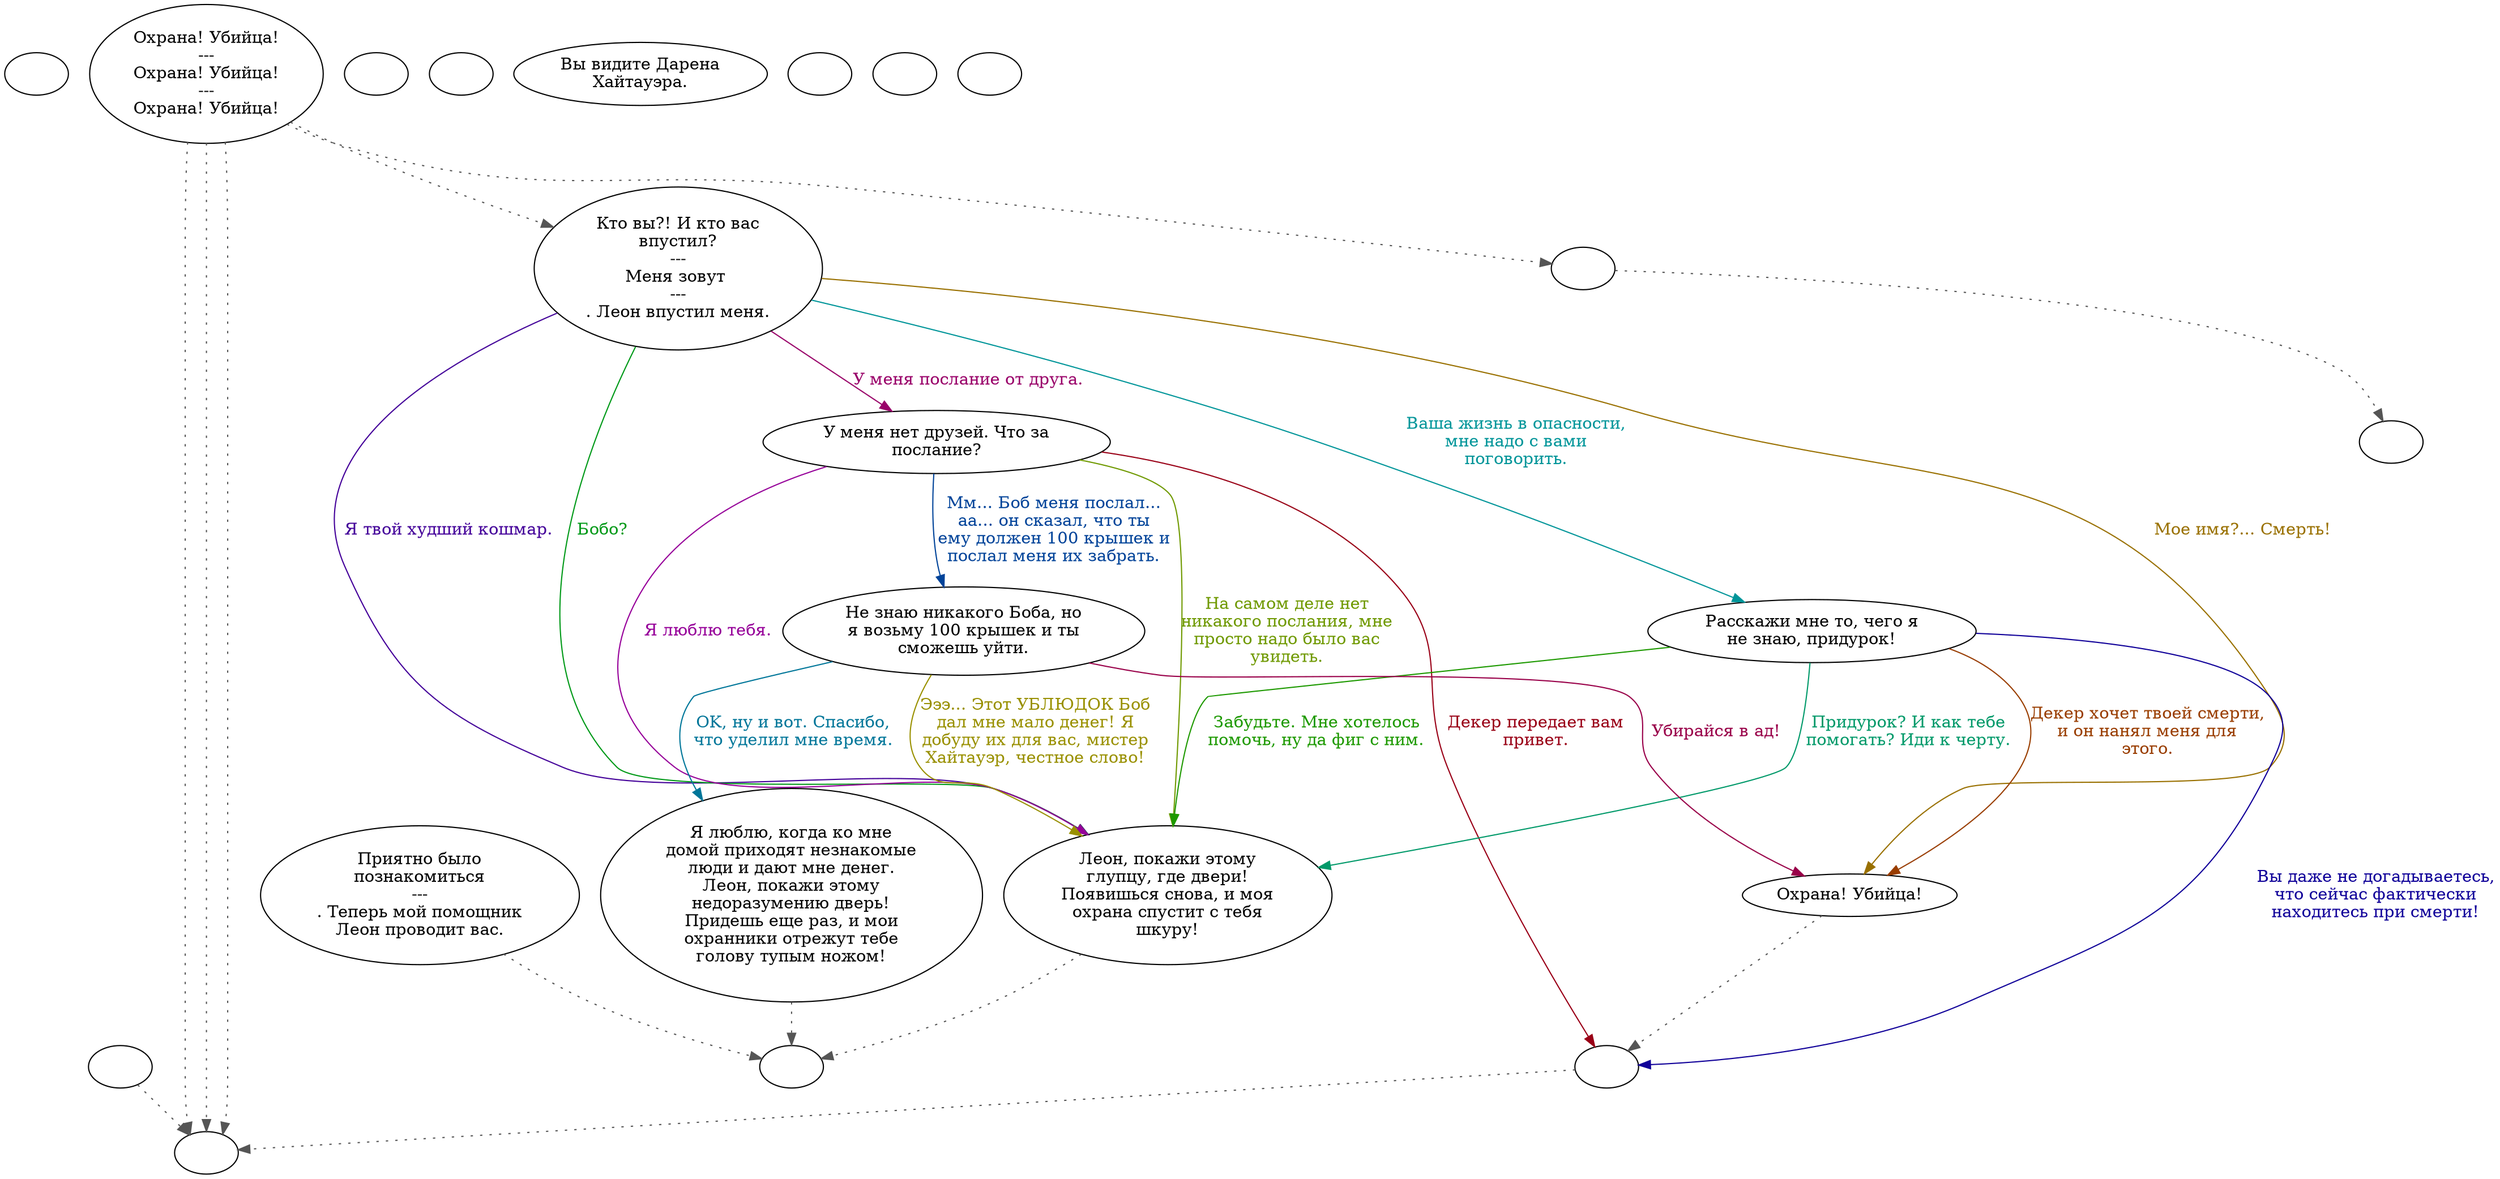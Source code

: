 digraph hightowr {
  "start" [style=filled       fillcolor="#FFFFFF"       color="#000000"]
  "start" [label=""]
  "combat" [style=filled       fillcolor="#FFFFFF"       color="#000000"]
  "combat" [label=""]
  "critter_p_proc" [style=filled       fillcolor="#FFFFFF"       color="#000000"]
  "critter_p_proc" -> "combat" [style=dotted color="#555555"]
  "critter_p_proc" [label=""]
  "pickup_p_proc" [style=filled       fillcolor="#FFFFFF"       color="#000000"]
  "pickup_p_proc" [label=""]
  "talk_p_proc" [style=filled       fillcolor="#FFFFFF"       color="#000000"]
  "talk_p_proc" -> "get_reaction" [style=dotted color="#555555"]
  "talk_p_proc" -> "combat" [style=dotted color="#555555"]
  "talk_p_proc" -> "combat" [style=dotted color="#555555"]
  "talk_p_proc" -> "Daren01" [style=dotted color="#555555"]
  "talk_p_proc" -> "combat" [style=dotted color="#555555"]
  "talk_p_proc" [label="Охрана! Убийца!\n---\nОхрана! Убийца!\n---\nОхрана! Убийца!"]
  "destroy_p_proc" [style=filled       fillcolor="#FFFFFF"       color="#000000"]
  "destroy_p_proc" [label=""]
  "look_at_p_proc" [style=filled       fillcolor="#FFFFFF"       color="#000000"]
  "look_at_p_proc" [label="Вы видите Дарена\nХайтауэра."]
  "damage_p_proc" [style=filled       fillcolor="#FFFFFF"       color="#000000"]
  "damage_p_proc" [label=""]
  "combat_p_proc" [style=filled       fillcolor="#FFFFFF"       color="#000000"]
  "combat_p_proc" [label=""]
  "map_enter_p_proc" [style=filled       fillcolor="#FFFFFF"       color="#000000"]
  "map_enter_p_proc" [label=""]
  "Daren01" [style=filled       fillcolor="#FFFFFF"       color="#000000"]
  "Daren01" [label="Кто вы?! И кто вас\nвпустил?\n---\nМеня зовут \n---\n. Леон впустил меня."]
  "Daren01" -> "Daren02" [label="У меня послание от друга." color="#990069" fontcolor="#990069"]
  "Daren01" -> "Daren03" [label="Ваша жизнь в опасности,\nмне надо с вами\nпоговорить." color="#009599" fontcolor="#009599"]
  "Daren01" -> "Daren07" [label="Мое имя?... Смерть!" color="#997000" fontcolor="#997000"]
  "Daren01" -> "Daren06" [label="Я твой худший кошмар." color="#430099" fontcolor="#430099"]
  "Daren01" -> "Daren06" [label="Бобo?" color="#009917" fontcolor="#009917"]
  "Daren02" [style=filled       fillcolor="#FFFFFF"       color="#000000"]
  "Daren02" [label="У меня нет друзей. Что за\nпослание?"]
  "Daren02" -> "DarenCombat" [label="Декер передает вам\nпривет." color="#990016" fontcolor="#990016"]
  "Daren02" -> "Daren05" [label="Мм... Боб меня послал...\nаа... он сказал, что ты\nему должен 100 крышек и\nпослал меня их забрать." color="#004399" fontcolor="#004399"]
  "Daren02" -> "Daren06" [label="На самом деле нет\nникакого послания, мне\nпросто надо было вас\nувидеть." color="#6F9900" fontcolor="#6F9900"]
  "Daren02" -> "Daren06" [label="Я люблю тебя." color="#960099" fontcolor="#960099"]
  "Daren03" [style=filled       fillcolor="#FFFFFF"       color="#000000"]
  "Daren03" [label="Расскажи мне то, чего я\nне знаю, придурок!"]
  "Daren03" -> "Daren06" [label="Придурок? И как тебе\nпомогать? Иди к черту." color="#009969" fontcolor="#009969"]
  "Daren03" -> "Daren07" [label="Декер хочет твоей смерти,\nи он нанял меня для\nэтого." color="#993D00" fontcolor="#993D00"]
  "Daren03" -> "DarenCombat" [label="Вы даже не догадываетесь,\nчто сейчас фактически\nнаходитесь при смерти!" color="#100099" fontcolor="#100099"]
  "Daren03" -> "Daren06" [label="Забудьте. Мне хотелось\nпомочь, ну да фиг с ним." color="#1D9900" fontcolor="#1D9900"]
  "Daren04" [style=filled       fillcolor="#FFFFFF"       color="#000000"]
  "Daren04" -> "DarenEndLeon" [style=dotted color="#555555"]
  "Daren04" [label="Приятно было\nпознакомиться\n---\n. Теперь мой помощник\nЛеон проводит вас."]
  "Daren05" [style=filled       fillcolor="#FFFFFF"       color="#000000"]
  "Daren05" [label="Не знаю никакого Боба, но\nя возьму 100 крышек и ты\nсможешь уйти."]
  "Daren05" -> "Daren07" [label="Убирайся в ад!" color="#990049" fontcolor="#990049"]
  "Daren05" -> "Daren05a" [label="OK, ну и вот. Спасибо,\nчто уделил мне время." color="#007699" fontcolor="#007699"]
  "Daren05" -> "Daren06" [label="Эээ... Этот УБЛЮДОК Боб\nдал мне мало денег! Я\nдобуду их для вас, мистер\nХайтауэр, честное слово!" color="#999000" fontcolor="#999000"]
  "Daren05a" [style=filled       fillcolor="#FFFFFF"       color="#000000"]
  "Daren05a" -> "DarenEndLeon" [style=dotted color="#555555"]
  "Daren05a" [label="Я люблю, когда ко мне\nдомой приходят незнакомые\nлюди и дают мне денег.\nЛеон, покажи этому\nнедоразумению дверь!\nПридешь еще раз, и мои\nохранники отрежут тебе\nголову тупым ножом!"]
  "Daren06" [style=filled       fillcolor="#FFFFFF"       color="#000000"]
  "Daren06" -> "DarenEndLeon" [style=dotted color="#555555"]
  "Daren06" [label="Леон, покажи этому\nглупцу, где двери!\nПоявишься снова, и моя\nохрана спустит с тебя\nшкуру!"]
  "Daren07" [style=filled       fillcolor="#FFFFFF"       color="#000000"]
  "Daren07" -> "DarenCombat" [style=dotted color="#555555"]
  "Daren07" [label="Охрана! Убийца!"]
  "DarenCombat" [style=filled       fillcolor="#FFFFFF"       color="#000000"]
  "DarenCombat" -> "combat" [style=dotted color="#555555"]
  "DarenCombat" [label=""]
  "DarenEndLeon" [style=filled       fillcolor="#FFFFFF"       color="#000000"]
  "DarenEndLeon" [label=""]
  "get_reaction" [style=filled       fillcolor="#FFFFFF"       color="#000000"]
  "get_reaction" -> "ReactToLevel" [style=dotted color="#555555"]
  "get_reaction" [label=""]
  "ReactToLevel" [style=filled       fillcolor="#FFFFFF"       color="#000000"]
  "ReactToLevel" [label=""]
}